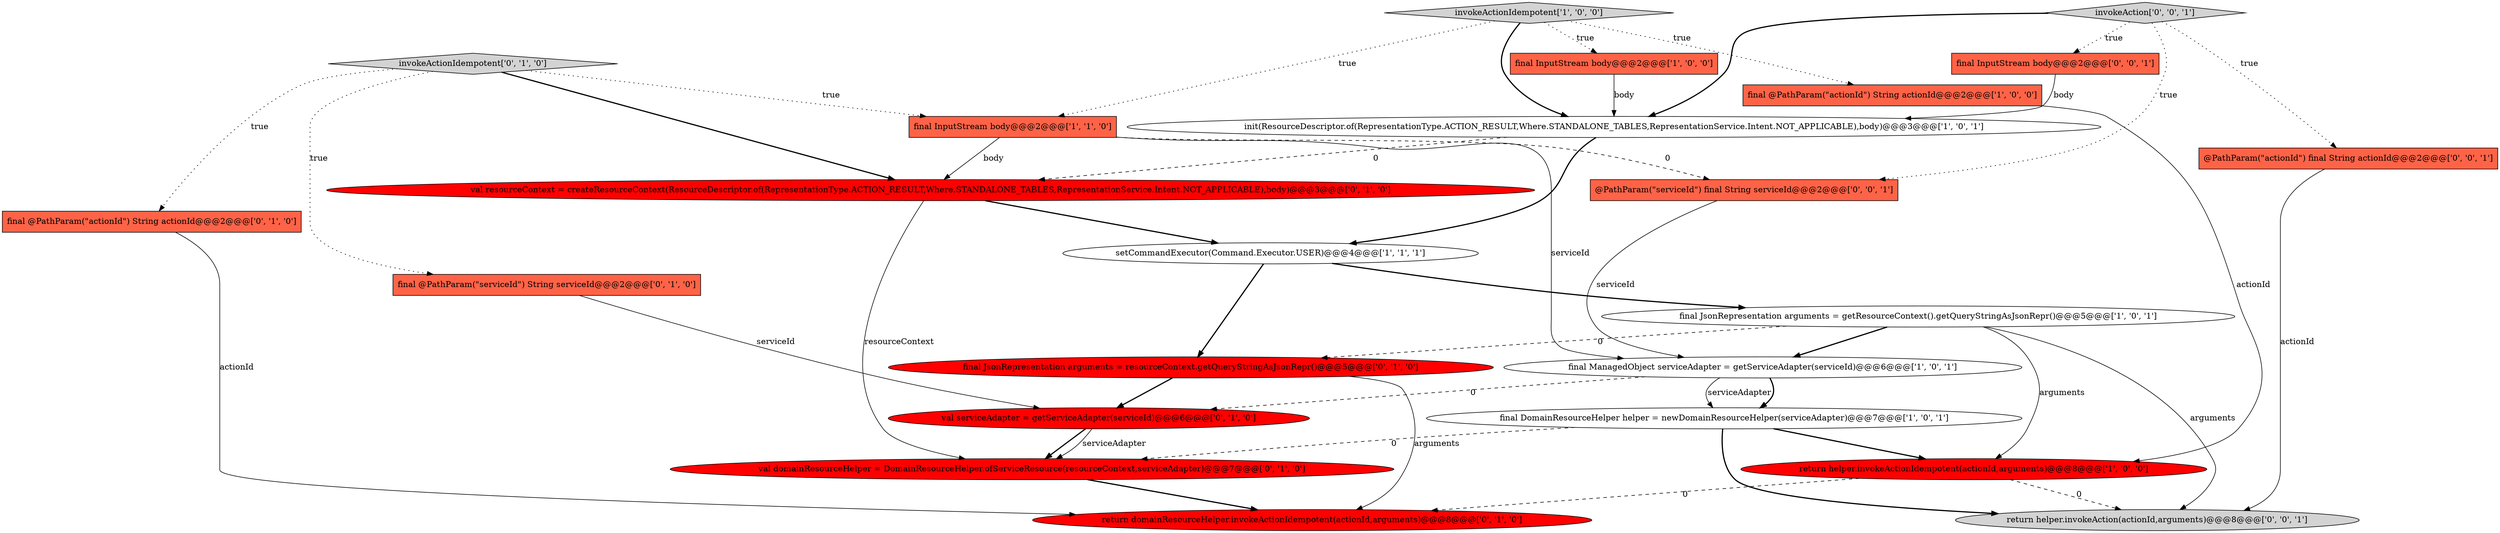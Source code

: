 digraph {
10 [style = filled, label = "return domainResourceHelper.invokeActionIdempotent(actionId,arguments)@@@8@@@['0', '1', '0']", fillcolor = red, shape = ellipse image = "AAA1AAABBB2BBB"];
11 [style = filled, label = "invokeActionIdempotent['0', '1', '0']", fillcolor = lightgray, shape = diamond image = "AAA0AAABBB2BBB"];
7 [style = filled, label = "final InputStream body@@@2@@@['1', '0', '0']", fillcolor = tomato, shape = box image = "AAA0AAABBB1BBB"];
14 [style = filled, label = "final @PathParam(\"actionId\") String actionId@@@2@@@['0', '1', '0']", fillcolor = tomato, shape = box image = "AAA0AAABBB2BBB"];
17 [style = filled, label = "val serviceAdapter = getServiceAdapter(serviceId)@@@6@@@['0', '1', '0']", fillcolor = red, shape = ellipse image = "AAA1AAABBB2BBB"];
13 [style = filled, label = "final @PathParam(\"serviceId\") String serviceId@@@2@@@['0', '1', '0']", fillcolor = tomato, shape = box image = "AAA0AAABBB2BBB"];
6 [style = filled, label = "final JsonRepresentation arguments = getResourceContext().getQueryStringAsJsonRepr()@@@5@@@['1', '0', '1']", fillcolor = white, shape = ellipse image = "AAA0AAABBB1BBB"];
4 [style = filled, label = "setCommandExecutor(Command.Executor.USER)@@@4@@@['1', '1', '1']", fillcolor = white, shape = ellipse image = "AAA0AAABBB1BBB"];
19 [style = filled, label = "final InputStream body@@@2@@@['0', '0', '1']", fillcolor = tomato, shape = box image = "AAA0AAABBB3BBB"];
16 [style = filled, label = "final JsonRepresentation arguments = resourceContext.getQueryStringAsJsonRepr()@@@5@@@['0', '1', '0']", fillcolor = red, shape = ellipse image = "AAA1AAABBB2BBB"];
12 [style = filled, label = "val domainResourceHelper = DomainResourceHelper.ofServiceResource(resourceContext,serviceAdapter)@@@7@@@['0', '1', '0']", fillcolor = red, shape = ellipse image = "AAA1AAABBB2BBB"];
21 [style = filled, label = "return helper.invokeAction(actionId,arguments)@@@8@@@['0', '0', '1']", fillcolor = lightgray, shape = ellipse image = "AAA0AAABBB3BBB"];
0 [style = filled, label = "return helper.invokeActionIdempotent(actionId,arguments)@@@8@@@['1', '0', '0']", fillcolor = red, shape = ellipse image = "AAA1AAABBB1BBB"];
20 [style = filled, label = "@PathParam(\"serviceId\") final String serviceId@@@2@@@['0', '0', '1']", fillcolor = tomato, shape = box image = "AAA0AAABBB3BBB"];
5 [style = filled, label = "invokeActionIdempotent['1', '0', '0']", fillcolor = lightgray, shape = diamond image = "AAA0AAABBB1BBB"];
3 [style = filled, label = "final @PathParam(\"actionId\") String actionId@@@2@@@['1', '0', '0']", fillcolor = tomato, shape = box image = "AAA0AAABBB1BBB"];
22 [style = filled, label = "invokeAction['0', '0', '1']", fillcolor = lightgray, shape = diamond image = "AAA0AAABBB3BBB"];
8 [style = filled, label = "final DomainResourceHelper helper = newDomainResourceHelper(serviceAdapter)@@@7@@@['1', '0', '1']", fillcolor = white, shape = ellipse image = "AAA0AAABBB1BBB"];
15 [style = filled, label = "val resourceContext = createResourceContext(ResourceDescriptor.of(RepresentationType.ACTION_RESULT,Where.STANDALONE_TABLES,RepresentationService.Intent.NOT_APPLICABLE),body)@@@3@@@['0', '1', '0']", fillcolor = red, shape = ellipse image = "AAA1AAABBB2BBB"];
9 [style = filled, label = "final InputStream body@@@2@@@['1', '1', '0']", fillcolor = tomato, shape = box image = "AAA0AAABBB1BBB"];
1 [style = filled, label = "init(ResourceDescriptor.of(RepresentationType.ACTION_RESULT,Where.STANDALONE_TABLES,RepresentationService.Intent.NOT_APPLICABLE),body)@@@3@@@['1', '0', '1']", fillcolor = white, shape = ellipse image = "AAA0AAABBB1BBB"];
18 [style = filled, label = "@PathParam(\"actionId\") final String actionId@@@2@@@['0', '0', '1']", fillcolor = tomato, shape = box image = "AAA0AAABBB3BBB"];
2 [style = filled, label = "final ManagedObject serviceAdapter = getServiceAdapter(serviceId)@@@6@@@['1', '0', '1']", fillcolor = white, shape = ellipse image = "AAA0AAABBB1BBB"];
9->20 [style = dashed, label="0"];
1->4 [style = bold, label=""];
3->0 [style = solid, label="actionId"];
6->0 [style = solid, label="arguments"];
22->19 [style = dotted, label="true"];
22->18 [style = dotted, label="true"];
18->21 [style = solid, label="actionId"];
4->6 [style = bold, label=""];
1->15 [style = dashed, label="0"];
11->14 [style = dotted, label="true"];
2->8 [style = solid, label="serviceAdapter"];
8->12 [style = dashed, label="0"];
11->9 [style = dotted, label="true"];
13->17 [style = solid, label="serviceId"];
16->17 [style = bold, label=""];
11->13 [style = dotted, label="true"];
9->2 [style = solid, label="serviceId"];
5->3 [style = dotted, label="true"];
2->17 [style = dashed, label="0"];
0->10 [style = dashed, label="0"];
11->15 [style = bold, label=""];
6->2 [style = bold, label=""];
8->0 [style = bold, label=""];
5->1 [style = bold, label=""];
19->1 [style = solid, label="body"];
17->12 [style = bold, label=""];
12->10 [style = bold, label=""];
6->16 [style = dashed, label="0"];
22->20 [style = dotted, label="true"];
16->10 [style = solid, label="arguments"];
7->1 [style = solid, label="body"];
5->7 [style = dotted, label="true"];
0->21 [style = dashed, label="0"];
15->4 [style = bold, label=""];
9->15 [style = solid, label="body"];
8->21 [style = bold, label=""];
17->12 [style = solid, label="serviceAdapter"];
5->9 [style = dotted, label="true"];
15->12 [style = solid, label="resourceContext"];
20->2 [style = solid, label="serviceId"];
22->1 [style = bold, label=""];
6->21 [style = solid, label="arguments"];
4->16 [style = bold, label=""];
2->8 [style = bold, label=""];
14->10 [style = solid, label="actionId"];
}
